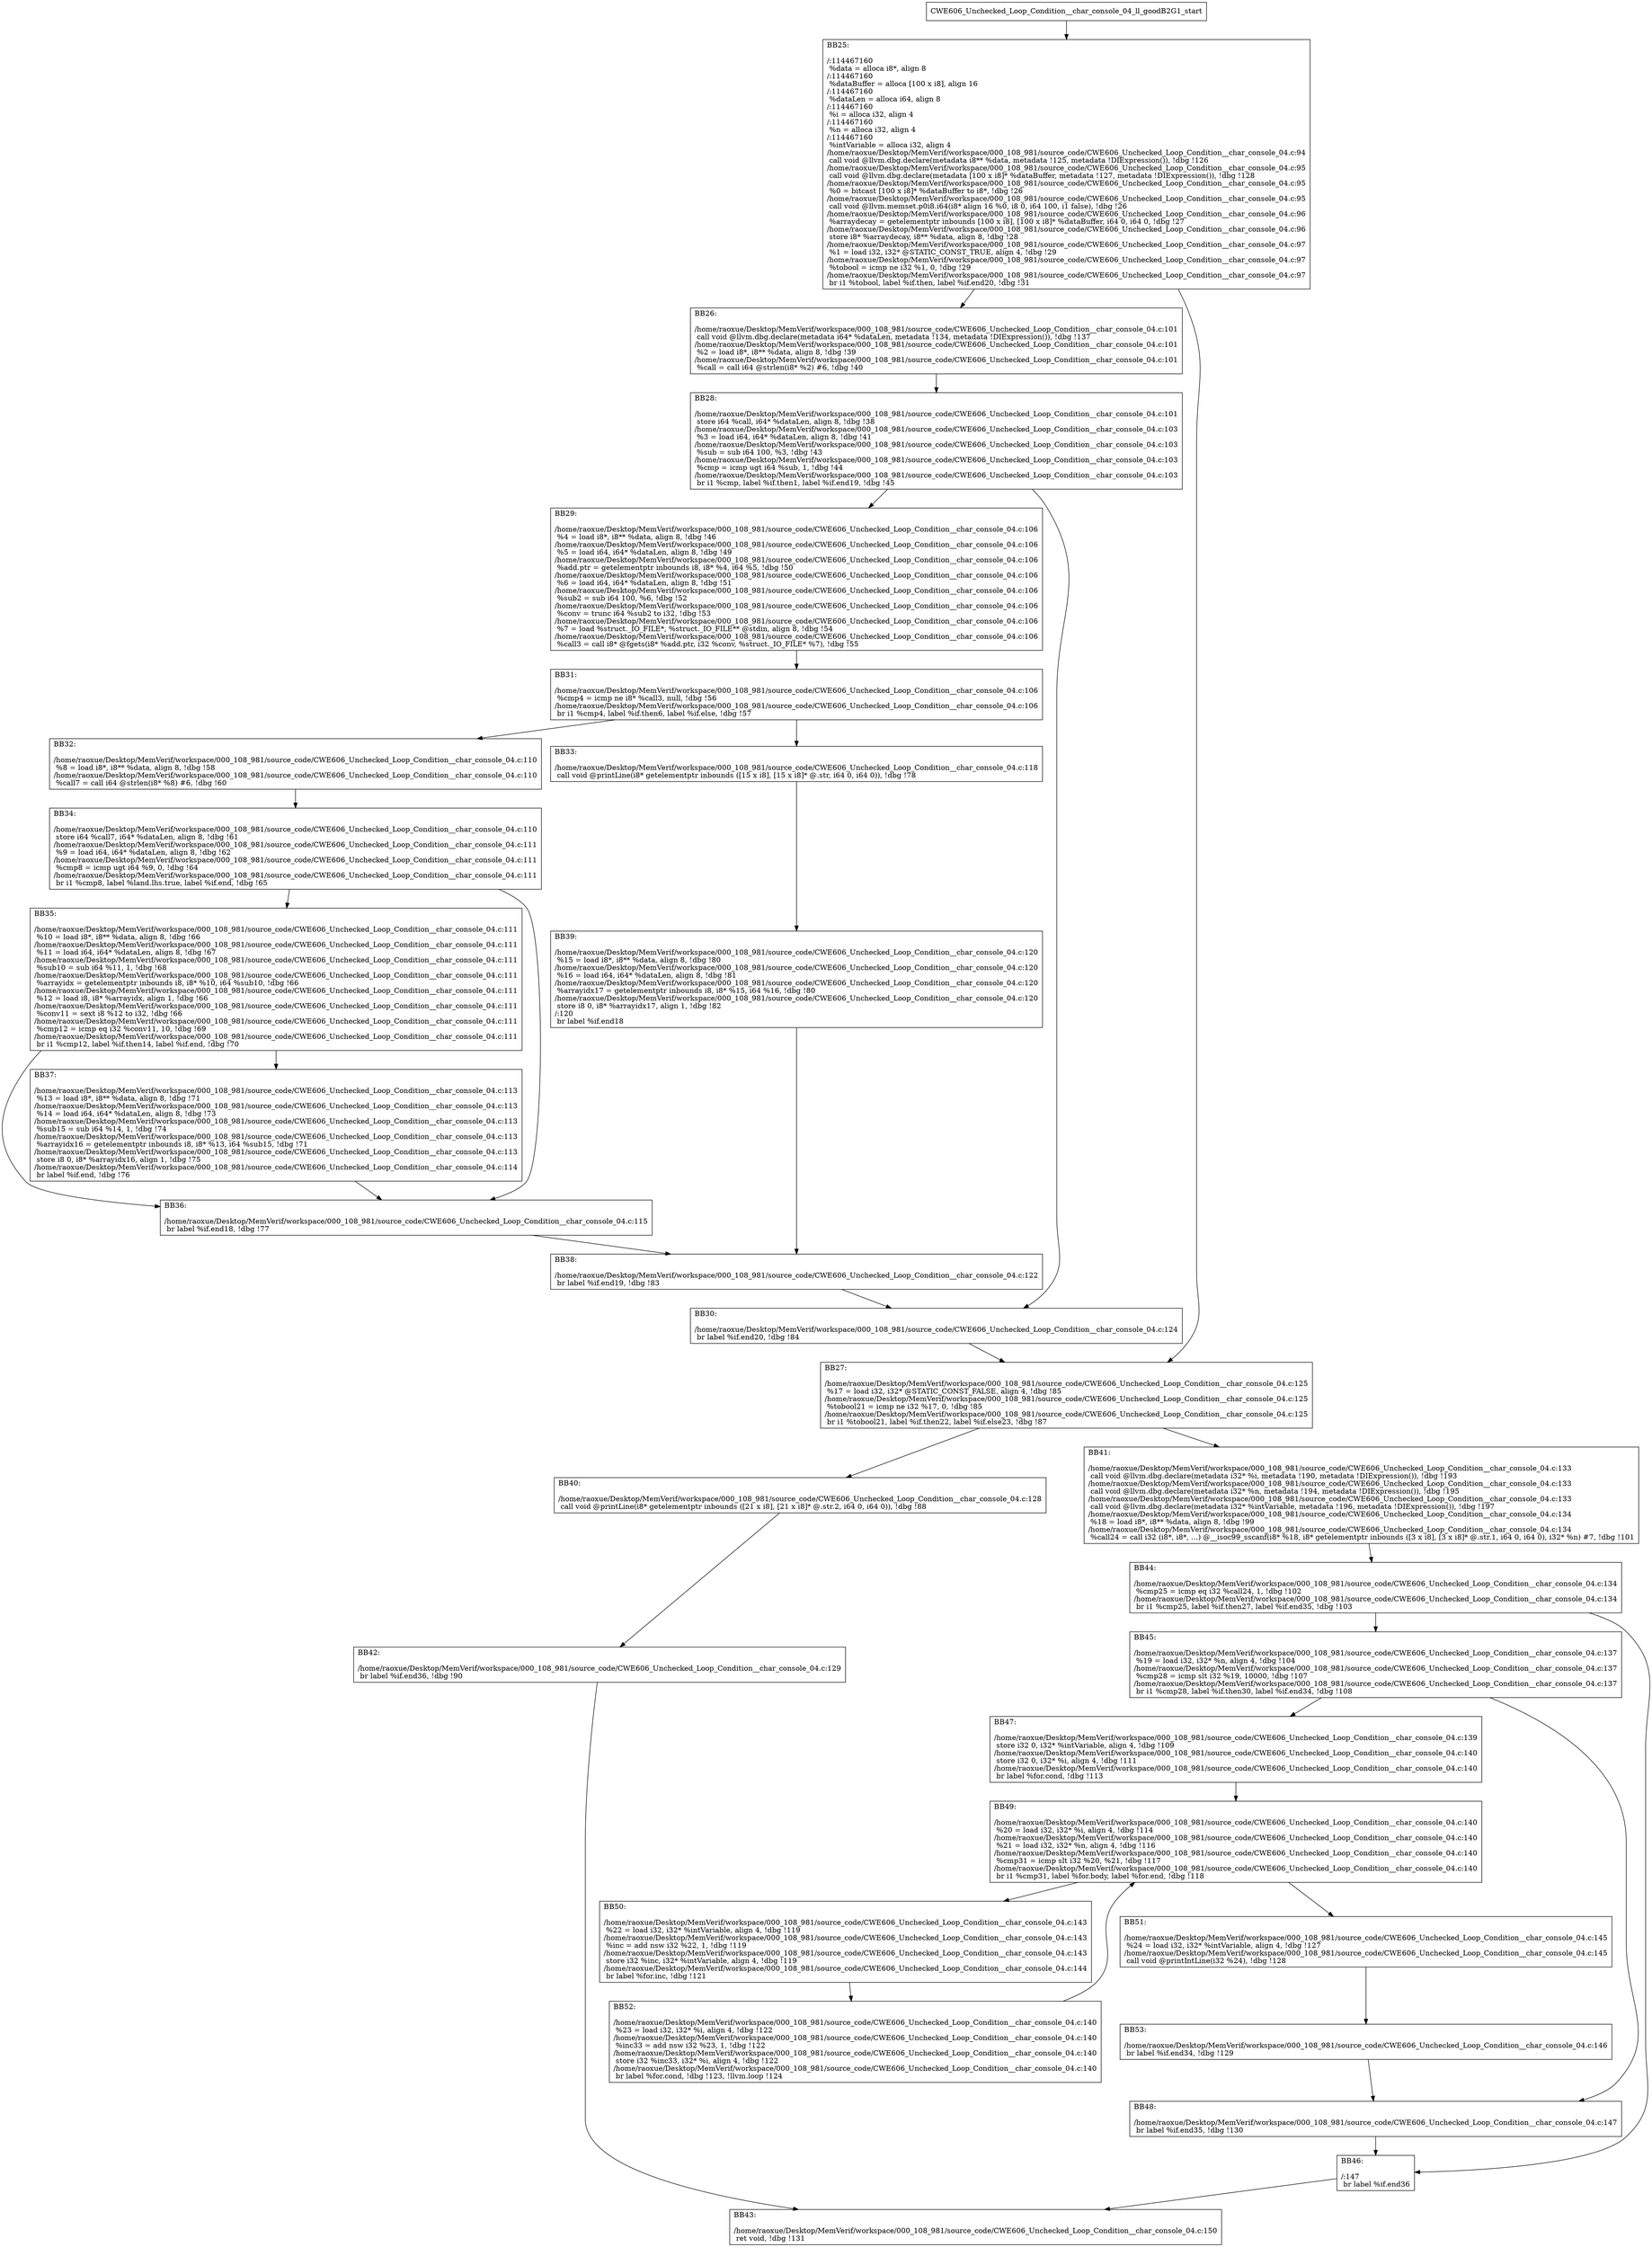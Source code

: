 digraph "CFG for'CWE606_Unchecked_Loop_Condition__char_console_04_ll_goodB2G1' function" {
	BBCWE606_Unchecked_Loop_Condition__char_console_04_ll_goodB2G1_start[shape=record,label="{CWE606_Unchecked_Loop_Condition__char_console_04_ll_goodB2G1_start}"];
	BBCWE606_Unchecked_Loop_Condition__char_console_04_ll_goodB2G1_start-> CWE606_Unchecked_Loop_Condition__char_console_04_ll_goodB2G1BB25;
	CWE606_Unchecked_Loop_Condition__char_console_04_ll_goodB2G1BB25 [shape=record, label="{BB25:\l\l/:114467160\l
  %data = alloca i8*, align 8\l
/:114467160\l
  %dataBuffer = alloca [100 x i8], align 16\l
/:114467160\l
  %dataLen = alloca i64, align 8\l
/:114467160\l
  %i = alloca i32, align 4\l
/:114467160\l
  %n = alloca i32, align 4\l
/:114467160\l
  %intVariable = alloca i32, align 4\l
/home/raoxue/Desktop/MemVerif/workspace/000_108_981/source_code/CWE606_Unchecked_Loop_Condition__char_console_04.c:94\l
  call void @llvm.dbg.declare(metadata i8** %data, metadata !125, metadata !DIExpression()), !dbg !126\l
/home/raoxue/Desktop/MemVerif/workspace/000_108_981/source_code/CWE606_Unchecked_Loop_Condition__char_console_04.c:95\l
  call void @llvm.dbg.declare(metadata [100 x i8]* %dataBuffer, metadata !127, metadata !DIExpression()), !dbg !128\l
/home/raoxue/Desktop/MemVerif/workspace/000_108_981/source_code/CWE606_Unchecked_Loop_Condition__char_console_04.c:95\l
  %0 = bitcast [100 x i8]* %dataBuffer to i8*, !dbg !26\l
/home/raoxue/Desktop/MemVerif/workspace/000_108_981/source_code/CWE606_Unchecked_Loop_Condition__char_console_04.c:95\l
  call void @llvm.memset.p0i8.i64(i8* align 16 %0, i8 0, i64 100, i1 false), !dbg !26\l
/home/raoxue/Desktop/MemVerif/workspace/000_108_981/source_code/CWE606_Unchecked_Loop_Condition__char_console_04.c:96\l
  %arraydecay = getelementptr inbounds [100 x i8], [100 x i8]* %dataBuffer, i64 0, i64 0, !dbg !27\l
/home/raoxue/Desktop/MemVerif/workspace/000_108_981/source_code/CWE606_Unchecked_Loop_Condition__char_console_04.c:96\l
  store i8* %arraydecay, i8** %data, align 8, !dbg !28\l
/home/raoxue/Desktop/MemVerif/workspace/000_108_981/source_code/CWE606_Unchecked_Loop_Condition__char_console_04.c:97\l
  %1 = load i32, i32* @STATIC_CONST_TRUE, align 4, !dbg !29\l
/home/raoxue/Desktop/MemVerif/workspace/000_108_981/source_code/CWE606_Unchecked_Loop_Condition__char_console_04.c:97\l
  %tobool = icmp ne i32 %1, 0, !dbg !29\l
/home/raoxue/Desktop/MemVerif/workspace/000_108_981/source_code/CWE606_Unchecked_Loop_Condition__char_console_04.c:97\l
  br i1 %tobool, label %if.then, label %if.end20, !dbg !31\l
}"];
	CWE606_Unchecked_Loop_Condition__char_console_04_ll_goodB2G1BB25-> CWE606_Unchecked_Loop_Condition__char_console_04_ll_goodB2G1BB26;
	CWE606_Unchecked_Loop_Condition__char_console_04_ll_goodB2G1BB25-> CWE606_Unchecked_Loop_Condition__char_console_04_ll_goodB2G1BB27;
	CWE606_Unchecked_Loop_Condition__char_console_04_ll_goodB2G1BB26 [shape=record, label="{BB26:\l\l/home/raoxue/Desktop/MemVerif/workspace/000_108_981/source_code/CWE606_Unchecked_Loop_Condition__char_console_04.c:101\l
  call void @llvm.dbg.declare(metadata i64* %dataLen, metadata !134, metadata !DIExpression()), !dbg !137\l
/home/raoxue/Desktop/MemVerif/workspace/000_108_981/source_code/CWE606_Unchecked_Loop_Condition__char_console_04.c:101\l
  %2 = load i8*, i8** %data, align 8, !dbg !39\l
/home/raoxue/Desktop/MemVerif/workspace/000_108_981/source_code/CWE606_Unchecked_Loop_Condition__char_console_04.c:101\l
  %call = call i64 @strlen(i8* %2) #6, !dbg !40\l
}"];
	CWE606_Unchecked_Loop_Condition__char_console_04_ll_goodB2G1BB26-> CWE606_Unchecked_Loop_Condition__char_console_04_ll_goodB2G1BB28;
	CWE606_Unchecked_Loop_Condition__char_console_04_ll_goodB2G1BB28 [shape=record, label="{BB28:\l\l/home/raoxue/Desktop/MemVerif/workspace/000_108_981/source_code/CWE606_Unchecked_Loop_Condition__char_console_04.c:101\l
  store i64 %call, i64* %dataLen, align 8, !dbg !38\l
/home/raoxue/Desktop/MemVerif/workspace/000_108_981/source_code/CWE606_Unchecked_Loop_Condition__char_console_04.c:103\l
  %3 = load i64, i64* %dataLen, align 8, !dbg !41\l
/home/raoxue/Desktop/MemVerif/workspace/000_108_981/source_code/CWE606_Unchecked_Loop_Condition__char_console_04.c:103\l
  %sub = sub i64 100, %3, !dbg !43\l
/home/raoxue/Desktop/MemVerif/workspace/000_108_981/source_code/CWE606_Unchecked_Loop_Condition__char_console_04.c:103\l
  %cmp = icmp ugt i64 %sub, 1, !dbg !44\l
/home/raoxue/Desktop/MemVerif/workspace/000_108_981/source_code/CWE606_Unchecked_Loop_Condition__char_console_04.c:103\l
  br i1 %cmp, label %if.then1, label %if.end19, !dbg !45\l
}"];
	CWE606_Unchecked_Loop_Condition__char_console_04_ll_goodB2G1BB28-> CWE606_Unchecked_Loop_Condition__char_console_04_ll_goodB2G1BB29;
	CWE606_Unchecked_Loop_Condition__char_console_04_ll_goodB2G1BB28-> CWE606_Unchecked_Loop_Condition__char_console_04_ll_goodB2G1BB30;
	CWE606_Unchecked_Loop_Condition__char_console_04_ll_goodB2G1BB29 [shape=record, label="{BB29:\l\l/home/raoxue/Desktop/MemVerif/workspace/000_108_981/source_code/CWE606_Unchecked_Loop_Condition__char_console_04.c:106\l
  %4 = load i8*, i8** %data, align 8, !dbg !46\l
/home/raoxue/Desktop/MemVerif/workspace/000_108_981/source_code/CWE606_Unchecked_Loop_Condition__char_console_04.c:106\l
  %5 = load i64, i64* %dataLen, align 8, !dbg !49\l
/home/raoxue/Desktop/MemVerif/workspace/000_108_981/source_code/CWE606_Unchecked_Loop_Condition__char_console_04.c:106\l
  %add.ptr = getelementptr inbounds i8, i8* %4, i64 %5, !dbg !50\l
/home/raoxue/Desktop/MemVerif/workspace/000_108_981/source_code/CWE606_Unchecked_Loop_Condition__char_console_04.c:106\l
  %6 = load i64, i64* %dataLen, align 8, !dbg !51\l
/home/raoxue/Desktop/MemVerif/workspace/000_108_981/source_code/CWE606_Unchecked_Loop_Condition__char_console_04.c:106\l
  %sub2 = sub i64 100, %6, !dbg !52\l
/home/raoxue/Desktop/MemVerif/workspace/000_108_981/source_code/CWE606_Unchecked_Loop_Condition__char_console_04.c:106\l
  %conv = trunc i64 %sub2 to i32, !dbg !53\l
/home/raoxue/Desktop/MemVerif/workspace/000_108_981/source_code/CWE606_Unchecked_Loop_Condition__char_console_04.c:106\l
  %7 = load %struct._IO_FILE*, %struct._IO_FILE** @stdin, align 8, !dbg !54\l
/home/raoxue/Desktop/MemVerif/workspace/000_108_981/source_code/CWE606_Unchecked_Loop_Condition__char_console_04.c:106\l
  %call3 = call i8* @fgets(i8* %add.ptr, i32 %conv, %struct._IO_FILE* %7), !dbg !55\l
}"];
	CWE606_Unchecked_Loop_Condition__char_console_04_ll_goodB2G1BB29-> CWE606_Unchecked_Loop_Condition__char_console_04_ll_goodB2G1BB31;
	CWE606_Unchecked_Loop_Condition__char_console_04_ll_goodB2G1BB31 [shape=record, label="{BB31:\l\l/home/raoxue/Desktop/MemVerif/workspace/000_108_981/source_code/CWE606_Unchecked_Loop_Condition__char_console_04.c:106\l
  %cmp4 = icmp ne i8* %call3, null, !dbg !56\l
/home/raoxue/Desktop/MemVerif/workspace/000_108_981/source_code/CWE606_Unchecked_Loop_Condition__char_console_04.c:106\l
  br i1 %cmp4, label %if.then6, label %if.else, !dbg !57\l
}"];
	CWE606_Unchecked_Loop_Condition__char_console_04_ll_goodB2G1BB31-> CWE606_Unchecked_Loop_Condition__char_console_04_ll_goodB2G1BB32;
	CWE606_Unchecked_Loop_Condition__char_console_04_ll_goodB2G1BB31-> CWE606_Unchecked_Loop_Condition__char_console_04_ll_goodB2G1BB33;
	CWE606_Unchecked_Loop_Condition__char_console_04_ll_goodB2G1BB32 [shape=record, label="{BB32:\l\l/home/raoxue/Desktop/MemVerif/workspace/000_108_981/source_code/CWE606_Unchecked_Loop_Condition__char_console_04.c:110\l
  %8 = load i8*, i8** %data, align 8, !dbg !58\l
/home/raoxue/Desktop/MemVerif/workspace/000_108_981/source_code/CWE606_Unchecked_Loop_Condition__char_console_04.c:110\l
  %call7 = call i64 @strlen(i8* %8) #6, !dbg !60\l
}"];
	CWE606_Unchecked_Loop_Condition__char_console_04_ll_goodB2G1BB32-> CWE606_Unchecked_Loop_Condition__char_console_04_ll_goodB2G1BB34;
	CWE606_Unchecked_Loop_Condition__char_console_04_ll_goodB2G1BB34 [shape=record, label="{BB34:\l\l/home/raoxue/Desktop/MemVerif/workspace/000_108_981/source_code/CWE606_Unchecked_Loop_Condition__char_console_04.c:110\l
  store i64 %call7, i64* %dataLen, align 8, !dbg !61\l
/home/raoxue/Desktop/MemVerif/workspace/000_108_981/source_code/CWE606_Unchecked_Loop_Condition__char_console_04.c:111\l
  %9 = load i64, i64* %dataLen, align 8, !dbg !62\l
/home/raoxue/Desktop/MemVerif/workspace/000_108_981/source_code/CWE606_Unchecked_Loop_Condition__char_console_04.c:111\l
  %cmp8 = icmp ugt i64 %9, 0, !dbg !64\l
/home/raoxue/Desktop/MemVerif/workspace/000_108_981/source_code/CWE606_Unchecked_Loop_Condition__char_console_04.c:111\l
  br i1 %cmp8, label %land.lhs.true, label %if.end, !dbg !65\l
}"];
	CWE606_Unchecked_Loop_Condition__char_console_04_ll_goodB2G1BB34-> CWE606_Unchecked_Loop_Condition__char_console_04_ll_goodB2G1BB35;
	CWE606_Unchecked_Loop_Condition__char_console_04_ll_goodB2G1BB34-> CWE606_Unchecked_Loop_Condition__char_console_04_ll_goodB2G1BB36;
	CWE606_Unchecked_Loop_Condition__char_console_04_ll_goodB2G1BB35 [shape=record, label="{BB35:\l\l/home/raoxue/Desktop/MemVerif/workspace/000_108_981/source_code/CWE606_Unchecked_Loop_Condition__char_console_04.c:111\l
  %10 = load i8*, i8** %data, align 8, !dbg !66\l
/home/raoxue/Desktop/MemVerif/workspace/000_108_981/source_code/CWE606_Unchecked_Loop_Condition__char_console_04.c:111\l
  %11 = load i64, i64* %dataLen, align 8, !dbg !67\l
/home/raoxue/Desktop/MemVerif/workspace/000_108_981/source_code/CWE606_Unchecked_Loop_Condition__char_console_04.c:111\l
  %sub10 = sub i64 %11, 1, !dbg !68\l
/home/raoxue/Desktop/MemVerif/workspace/000_108_981/source_code/CWE606_Unchecked_Loop_Condition__char_console_04.c:111\l
  %arrayidx = getelementptr inbounds i8, i8* %10, i64 %sub10, !dbg !66\l
/home/raoxue/Desktop/MemVerif/workspace/000_108_981/source_code/CWE606_Unchecked_Loop_Condition__char_console_04.c:111\l
  %12 = load i8, i8* %arrayidx, align 1, !dbg !66\l
/home/raoxue/Desktop/MemVerif/workspace/000_108_981/source_code/CWE606_Unchecked_Loop_Condition__char_console_04.c:111\l
  %conv11 = sext i8 %12 to i32, !dbg !66\l
/home/raoxue/Desktop/MemVerif/workspace/000_108_981/source_code/CWE606_Unchecked_Loop_Condition__char_console_04.c:111\l
  %cmp12 = icmp eq i32 %conv11, 10, !dbg !69\l
/home/raoxue/Desktop/MemVerif/workspace/000_108_981/source_code/CWE606_Unchecked_Loop_Condition__char_console_04.c:111\l
  br i1 %cmp12, label %if.then14, label %if.end, !dbg !70\l
}"];
	CWE606_Unchecked_Loop_Condition__char_console_04_ll_goodB2G1BB35-> CWE606_Unchecked_Loop_Condition__char_console_04_ll_goodB2G1BB37;
	CWE606_Unchecked_Loop_Condition__char_console_04_ll_goodB2G1BB35-> CWE606_Unchecked_Loop_Condition__char_console_04_ll_goodB2G1BB36;
	CWE606_Unchecked_Loop_Condition__char_console_04_ll_goodB2G1BB37 [shape=record, label="{BB37:\l\l/home/raoxue/Desktop/MemVerif/workspace/000_108_981/source_code/CWE606_Unchecked_Loop_Condition__char_console_04.c:113\l
  %13 = load i8*, i8** %data, align 8, !dbg !71\l
/home/raoxue/Desktop/MemVerif/workspace/000_108_981/source_code/CWE606_Unchecked_Loop_Condition__char_console_04.c:113\l
  %14 = load i64, i64* %dataLen, align 8, !dbg !73\l
/home/raoxue/Desktop/MemVerif/workspace/000_108_981/source_code/CWE606_Unchecked_Loop_Condition__char_console_04.c:113\l
  %sub15 = sub i64 %14, 1, !dbg !74\l
/home/raoxue/Desktop/MemVerif/workspace/000_108_981/source_code/CWE606_Unchecked_Loop_Condition__char_console_04.c:113\l
  %arrayidx16 = getelementptr inbounds i8, i8* %13, i64 %sub15, !dbg !71\l
/home/raoxue/Desktop/MemVerif/workspace/000_108_981/source_code/CWE606_Unchecked_Loop_Condition__char_console_04.c:113\l
  store i8 0, i8* %arrayidx16, align 1, !dbg !75\l
/home/raoxue/Desktop/MemVerif/workspace/000_108_981/source_code/CWE606_Unchecked_Loop_Condition__char_console_04.c:114\l
  br label %if.end, !dbg !76\l
}"];
	CWE606_Unchecked_Loop_Condition__char_console_04_ll_goodB2G1BB37-> CWE606_Unchecked_Loop_Condition__char_console_04_ll_goodB2G1BB36;
	CWE606_Unchecked_Loop_Condition__char_console_04_ll_goodB2G1BB36 [shape=record, label="{BB36:\l\l/home/raoxue/Desktop/MemVerif/workspace/000_108_981/source_code/CWE606_Unchecked_Loop_Condition__char_console_04.c:115\l
  br label %if.end18, !dbg !77\l
}"];
	CWE606_Unchecked_Loop_Condition__char_console_04_ll_goodB2G1BB36-> CWE606_Unchecked_Loop_Condition__char_console_04_ll_goodB2G1BB38;
	CWE606_Unchecked_Loop_Condition__char_console_04_ll_goodB2G1BB33 [shape=record, label="{BB33:\l\l/home/raoxue/Desktop/MemVerif/workspace/000_108_981/source_code/CWE606_Unchecked_Loop_Condition__char_console_04.c:118\l
  call void @printLine(i8* getelementptr inbounds ([15 x i8], [15 x i8]* @.str, i64 0, i64 0)), !dbg !78\l
}"];
	CWE606_Unchecked_Loop_Condition__char_console_04_ll_goodB2G1BB33-> CWE606_Unchecked_Loop_Condition__char_console_04_ll_goodB2G1BB39;
	CWE606_Unchecked_Loop_Condition__char_console_04_ll_goodB2G1BB39 [shape=record, label="{BB39:\l\l/home/raoxue/Desktop/MemVerif/workspace/000_108_981/source_code/CWE606_Unchecked_Loop_Condition__char_console_04.c:120\l
  %15 = load i8*, i8** %data, align 8, !dbg !80\l
/home/raoxue/Desktop/MemVerif/workspace/000_108_981/source_code/CWE606_Unchecked_Loop_Condition__char_console_04.c:120\l
  %16 = load i64, i64* %dataLen, align 8, !dbg !81\l
/home/raoxue/Desktop/MemVerif/workspace/000_108_981/source_code/CWE606_Unchecked_Loop_Condition__char_console_04.c:120\l
  %arrayidx17 = getelementptr inbounds i8, i8* %15, i64 %16, !dbg !80\l
/home/raoxue/Desktop/MemVerif/workspace/000_108_981/source_code/CWE606_Unchecked_Loop_Condition__char_console_04.c:120\l
  store i8 0, i8* %arrayidx17, align 1, !dbg !82\l
/:120\l
  br label %if.end18\l
}"];
	CWE606_Unchecked_Loop_Condition__char_console_04_ll_goodB2G1BB39-> CWE606_Unchecked_Loop_Condition__char_console_04_ll_goodB2G1BB38;
	CWE606_Unchecked_Loop_Condition__char_console_04_ll_goodB2G1BB38 [shape=record, label="{BB38:\l\l/home/raoxue/Desktop/MemVerif/workspace/000_108_981/source_code/CWE606_Unchecked_Loop_Condition__char_console_04.c:122\l
  br label %if.end19, !dbg !83\l
}"];
	CWE606_Unchecked_Loop_Condition__char_console_04_ll_goodB2G1BB38-> CWE606_Unchecked_Loop_Condition__char_console_04_ll_goodB2G1BB30;
	CWE606_Unchecked_Loop_Condition__char_console_04_ll_goodB2G1BB30 [shape=record, label="{BB30:\l\l/home/raoxue/Desktop/MemVerif/workspace/000_108_981/source_code/CWE606_Unchecked_Loop_Condition__char_console_04.c:124\l
  br label %if.end20, !dbg !84\l
}"];
	CWE606_Unchecked_Loop_Condition__char_console_04_ll_goodB2G1BB30-> CWE606_Unchecked_Loop_Condition__char_console_04_ll_goodB2G1BB27;
	CWE606_Unchecked_Loop_Condition__char_console_04_ll_goodB2G1BB27 [shape=record, label="{BB27:\l\l/home/raoxue/Desktop/MemVerif/workspace/000_108_981/source_code/CWE606_Unchecked_Loop_Condition__char_console_04.c:125\l
  %17 = load i32, i32* @STATIC_CONST_FALSE, align 4, !dbg !85\l
/home/raoxue/Desktop/MemVerif/workspace/000_108_981/source_code/CWE606_Unchecked_Loop_Condition__char_console_04.c:125\l
  %tobool21 = icmp ne i32 %17, 0, !dbg !85\l
/home/raoxue/Desktop/MemVerif/workspace/000_108_981/source_code/CWE606_Unchecked_Loop_Condition__char_console_04.c:125\l
  br i1 %tobool21, label %if.then22, label %if.else23, !dbg !87\l
}"];
	CWE606_Unchecked_Loop_Condition__char_console_04_ll_goodB2G1BB27-> CWE606_Unchecked_Loop_Condition__char_console_04_ll_goodB2G1BB40;
	CWE606_Unchecked_Loop_Condition__char_console_04_ll_goodB2G1BB27-> CWE606_Unchecked_Loop_Condition__char_console_04_ll_goodB2G1BB41;
	CWE606_Unchecked_Loop_Condition__char_console_04_ll_goodB2G1BB40 [shape=record, label="{BB40:\l\l/home/raoxue/Desktop/MemVerif/workspace/000_108_981/source_code/CWE606_Unchecked_Loop_Condition__char_console_04.c:128\l
  call void @printLine(i8* getelementptr inbounds ([21 x i8], [21 x i8]* @.str.2, i64 0, i64 0)), !dbg !88\l
}"];
	CWE606_Unchecked_Loop_Condition__char_console_04_ll_goodB2G1BB40-> CWE606_Unchecked_Loop_Condition__char_console_04_ll_goodB2G1BB42;
	CWE606_Unchecked_Loop_Condition__char_console_04_ll_goodB2G1BB42 [shape=record, label="{BB42:\l\l/home/raoxue/Desktop/MemVerif/workspace/000_108_981/source_code/CWE606_Unchecked_Loop_Condition__char_console_04.c:129\l
  br label %if.end36, !dbg !90\l
}"];
	CWE606_Unchecked_Loop_Condition__char_console_04_ll_goodB2G1BB42-> CWE606_Unchecked_Loop_Condition__char_console_04_ll_goodB2G1BB43;
	CWE606_Unchecked_Loop_Condition__char_console_04_ll_goodB2G1BB41 [shape=record, label="{BB41:\l\l/home/raoxue/Desktop/MemVerif/workspace/000_108_981/source_code/CWE606_Unchecked_Loop_Condition__char_console_04.c:133\l
  call void @llvm.dbg.declare(metadata i32* %i, metadata !190, metadata !DIExpression()), !dbg !193\l
/home/raoxue/Desktop/MemVerif/workspace/000_108_981/source_code/CWE606_Unchecked_Loop_Condition__char_console_04.c:133\l
  call void @llvm.dbg.declare(metadata i32* %n, metadata !194, metadata !DIExpression()), !dbg !195\l
/home/raoxue/Desktop/MemVerif/workspace/000_108_981/source_code/CWE606_Unchecked_Loop_Condition__char_console_04.c:133\l
  call void @llvm.dbg.declare(metadata i32* %intVariable, metadata !196, metadata !DIExpression()), !dbg !197\l
/home/raoxue/Desktop/MemVerif/workspace/000_108_981/source_code/CWE606_Unchecked_Loop_Condition__char_console_04.c:134\l
  %18 = load i8*, i8** %data, align 8, !dbg !99\l
/home/raoxue/Desktop/MemVerif/workspace/000_108_981/source_code/CWE606_Unchecked_Loop_Condition__char_console_04.c:134\l
  %call24 = call i32 (i8*, i8*, ...) @__isoc99_sscanf(i8* %18, i8* getelementptr inbounds ([3 x i8], [3 x i8]* @.str.1, i64 0, i64 0), i32* %n) #7, !dbg !101\l
}"];
	CWE606_Unchecked_Loop_Condition__char_console_04_ll_goodB2G1BB41-> CWE606_Unchecked_Loop_Condition__char_console_04_ll_goodB2G1BB44;
	CWE606_Unchecked_Loop_Condition__char_console_04_ll_goodB2G1BB44 [shape=record, label="{BB44:\l\l/home/raoxue/Desktop/MemVerif/workspace/000_108_981/source_code/CWE606_Unchecked_Loop_Condition__char_console_04.c:134\l
  %cmp25 = icmp eq i32 %call24, 1, !dbg !102\l
/home/raoxue/Desktop/MemVerif/workspace/000_108_981/source_code/CWE606_Unchecked_Loop_Condition__char_console_04.c:134\l
  br i1 %cmp25, label %if.then27, label %if.end35, !dbg !103\l
}"];
	CWE606_Unchecked_Loop_Condition__char_console_04_ll_goodB2G1BB44-> CWE606_Unchecked_Loop_Condition__char_console_04_ll_goodB2G1BB45;
	CWE606_Unchecked_Loop_Condition__char_console_04_ll_goodB2G1BB44-> CWE606_Unchecked_Loop_Condition__char_console_04_ll_goodB2G1BB46;
	CWE606_Unchecked_Loop_Condition__char_console_04_ll_goodB2G1BB45 [shape=record, label="{BB45:\l\l/home/raoxue/Desktop/MemVerif/workspace/000_108_981/source_code/CWE606_Unchecked_Loop_Condition__char_console_04.c:137\l
  %19 = load i32, i32* %n, align 4, !dbg !104\l
/home/raoxue/Desktop/MemVerif/workspace/000_108_981/source_code/CWE606_Unchecked_Loop_Condition__char_console_04.c:137\l
  %cmp28 = icmp slt i32 %19, 10000, !dbg !107\l
/home/raoxue/Desktop/MemVerif/workspace/000_108_981/source_code/CWE606_Unchecked_Loop_Condition__char_console_04.c:137\l
  br i1 %cmp28, label %if.then30, label %if.end34, !dbg !108\l
}"];
	CWE606_Unchecked_Loop_Condition__char_console_04_ll_goodB2G1BB45-> CWE606_Unchecked_Loop_Condition__char_console_04_ll_goodB2G1BB47;
	CWE606_Unchecked_Loop_Condition__char_console_04_ll_goodB2G1BB45-> CWE606_Unchecked_Loop_Condition__char_console_04_ll_goodB2G1BB48;
	CWE606_Unchecked_Loop_Condition__char_console_04_ll_goodB2G1BB47 [shape=record, label="{BB47:\l\l/home/raoxue/Desktop/MemVerif/workspace/000_108_981/source_code/CWE606_Unchecked_Loop_Condition__char_console_04.c:139\l
  store i32 0, i32* %intVariable, align 4, !dbg !109\l
/home/raoxue/Desktop/MemVerif/workspace/000_108_981/source_code/CWE606_Unchecked_Loop_Condition__char_console_04.c:140\l
  store i32 0, i32* %i, align 4, !dbg !111\l
/home/raoxue/Desktop/MemVerif/workspace/000_108_981/source_code/CWE606_Unchecked_Loop_Condition__char_console_04.c:140\l
  br label %for.cond, !dbg !113\l
}"];
	CWE606_Unchecked_Loop_Condition__char_console_04_ll_goodB2G1BB47-> CWE606_Unchecked_Loop_Condition__char_console_04_ll_goodB2G1BB49;
	CWE606_Unchecked_Loop_Condition__char_console_04_ll_goodB2G1BB49 [shape=record, label="{BB49:\l\l/home/raoxue/Desktop/MemVerif/workspace/000_108_981/source_code/CWE606_Unchecked_Loop_Condition__char_console_04.c:140\l
  %20 = load i32, i32* %i, align 4, !dbg !114\l
/home/raoxue/Desktop/MemVerif/workspace/000_108_981/source_code/CWE606_Unchecked_Loop_Condition__char_console_04.c:140\l
  %21 = load i32, i32* %n, align 4, !dbg !116\l
/home/raoxue/Desktop/MemVerif/workspace/000_108_981/source_code/CWE606_Unchecked_Loop_Condition__char_console_04.c:140\l
  %cmp31 = icmp slt i32 %20, %21, !dbg !117\l
/home/raoxue/Desktop/MemVerif/workspace/000_108_981/source_code/CWE606_Unchecked_Loop_Condition__char_console_04.c:140\l
  br i1 %cmp31, label %for.body, label %for.end, !dbg !118\l
}"];
	CWE606_Unchecked_Loop_Condition__char_console_04_ll_goodB2G1BB49-> CWE606_Unchecked_Loop_Condition__char_console_04_ll_goodB2G1BB50;
	CWE606_Unchecked_Loop_Condition__char_console_04_ll_goodB2G1BB49-> CWE606_Unchecked_Loop_Condition__char_console_04_ll_goodB2G1BB51;
	CWE606_Unchecked_Loop_Condition__char_console_04_ll_goodB2G1BB50 [shape=record, label="{BB50:\l\l/home/raoxue/Desktop/MemVerif/workspace/000_108_981/source_code/CWE606_Unchecked_Loop_Condition__char_console_04.c:143\l
  %22 = load i32, i32* %intVariable, align 4, !dbg !119\l
/home/raoxue/Desktop/MemVerif/workspace/000_108_981/source_code/CWE606_Unchecked_Loop_Condition__char_console_04.c:143\l
  %inc = add nsw i32 %22, 1, !dbg !119\l
/home/raoxue/Desktop/MemVerif/workspace/000_108_981/source_code/CWE606_Unchecked_Loop_Condition__char_console_04.c:143\l
  store i32 %inc, i32* %intVariable, align 4, !dbg !119\l
/home/raoxue/Desktop/MemVerif/workspace/000_108_981/source_code/CWE606_Unchecked_Loop_Condition__char_console_04.c:144\l
  br label %for.inc, !dbg !121\l
}"];
	CWE606_Unchecked_Loop_Condition__char_console_04_ll_goodB2G1BB50-> CWE606_Unchecked_Loop_Condition__char_console_04_ll_goodB2G1BB52;
	CWE606_Unchecked_Loop_Condition__char_console_04_ll_goodB2G1BB52 [shape=record, label="{BB52:\l\l/home/raoxue/Desktop/MemVerif/workspace/000_108_981/source_code/CWE606_Unchecked_Loop_Condition__char_console_04.c:140\l
  %23 = load i32, i32* %i, align 4, !dbg !122\l
/home/raoxue/Desktop/MemVerif/workspace/000_108_981/source_code/CWE606_Unchecked_Loop_Condition__char_console_04.c:140\l
  %inc33 = add nsw i32 %23, 1, !dbg !122\l
/home/raoxue/Desktop/MemVerif/workspace/000_108_981/source_code/CWE606_Unchecked_Loop_Condition__char_console_04.c:140\l
  store i32 %inc33, i32* %i, align 4, !dbg !122\l
/home/raoxue/Desktop/MemVerif/workspace/000_108_981/source_code/CWE606_Unchecked_Loop_Condition__char_console_04.c:140\l
  br label %for.cond, !dbg !123, !llvm.loop !124\l
}"];
	CWE606_Unchecked_Loop_Condition__char_console_04_ll_goodB2G1BB52-> CWE606_Unchecked_Loop_Condition__char_console_04_ll_goodB2G1BB49;
	CWE606_Unchecked_Loop_Condition__char_console_04_ll_goodB2G1BB51 [shape=record, label="{BB51:\l\l/home/raoxue/Desktop/MemVerif/workspace/000_108_981/source_code/CWE606_Unchecked_Loop_Condition__char_console_04.c:145\l
  %24 = load i32, i32* %intVariable, align 4, !dbg !127\l
/home/raoxue/Desktop/MemVerif/workspace/000_108_981/source_code/CWE606_Unchecked_Loop_Condition__char_console_04.c:145\l
  call void @printIntLine(i32 %24), !dbg !128\l
}"];
	CWE606_Unchecked_Loop_Condition__char_console_04_ll_goodB2G1BB51-> CWE606_Unchecked_Loop_Condition__char_console_04_ll_goodB2G1BB53;
	CWE606_Unchecked_Loop_Condition__char_console_04_ll_goodB2G1BB53 [shape=record, label="{BB53:\l\l/home/raoxue/Desktop/MemVerif/workspace/000_108_981/source_code/CWE606_Unchecked_Loop_Condition__char_console_04.c:146\l
  br label %if.end34, !dbg !129\l
}"];
	CWE606_Unchecked_Loop_Condition__char_console_04_ll_goodB2G1BB53-> CWE606_Unchecked_Loop_Condition__char_console_04_ll_goodB2G1BB48;
	CWE606_Unchecked_Loop_Condition__char_console_04_ll_goodB2G1BB48 [shape=record, label="{BB48:\l\l/home/raoxue/Desktop/MemVerif/workspace/000_108_981/source_code/CWE606_Unchecked_Loop_Condition__char_console_04.c:147\l
  br label %if.end35, !dbg !130\l
}"];
	CWE606_Unchecked_Loop_Condition__char_console_04_ll_goodB2G1BB48-> CWE606_Unchecked_Loop_Condition__char_console_04_ll_goodB2G1BB46;
	CWE606_Unchecked_Loop_Condition__char_console_04_ll_goodB2G1BB46 [shape=record, label="{BB46:\l\l/:147\l
  br label %if.end36\l
}"];
	CWE606_Unchecked_Loop_Condition__char_console_04_ll_goodB2G1BB46-> CWE606_Unchecked_Loop_Condition__char_console_04_ll_goodB2G1BB43;
	CWE606_Unchecked_Loop_Condition__char_console_04_ll_goodB2G1BB43 [shape=record, label="{BB43:\l\l/home/raoxue/Desktop/MemVerif/workspace/000_108_981/source_code/CWE606_Unchecked_Loop_Condition__char_console_04.c:150\l
  ret void, !dbg !131\l
}"];
}
